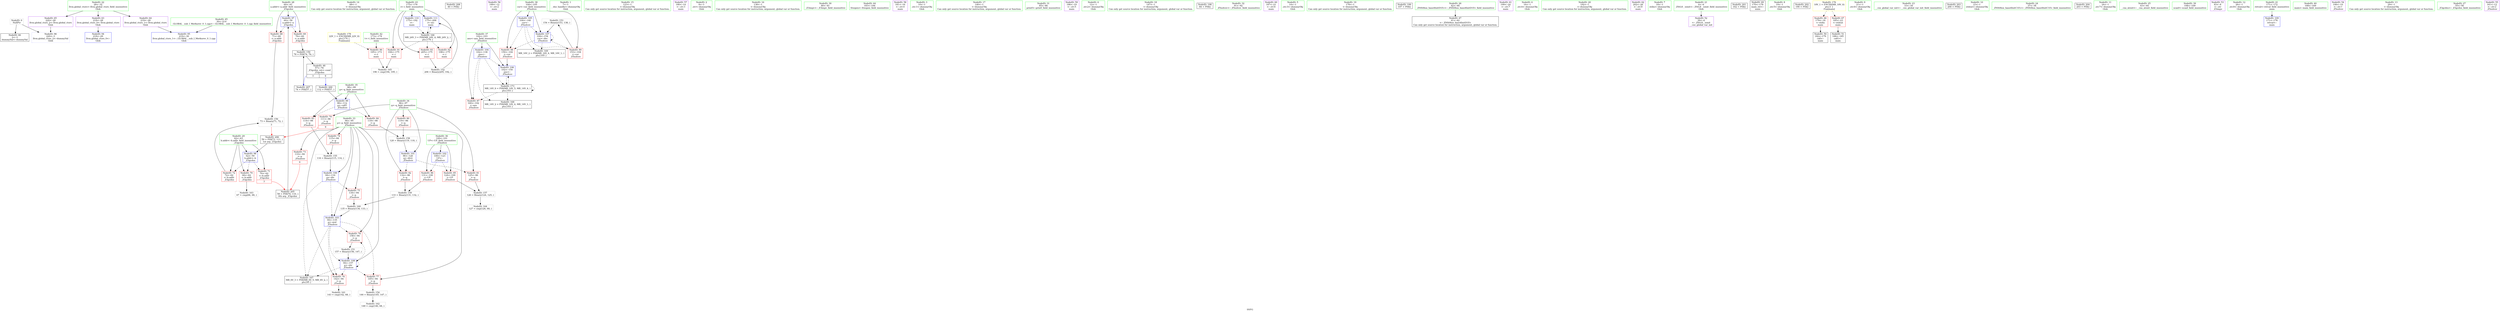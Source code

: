 digraph "SVFG" {
	label="SVFG";

	Node0x55abd45f8ed0 [shape=record,color=grey,label="{NodeID: 0\nNullPtr}"];
	Node0x55abd45f8ed0 -> Node0x55abd460ecd0[style=solid];
	Node0x55abd45f8ed0 -> Node0x55abd460eed0[style=solid];
	Node0x55abd460efd0 [shape=record,color=blue,label="{NodeID: 97\n60\<--58\na.addr\<--a\n_Z3gcdxx\n}"];
	Node0x55abd460efd0 -> Node0x55abd4610fc0[style=dashed];
	Node0x55abd460efd0 -> Node0x55abd4611090[style=dashed];
	Node0x55abd460cee0 [shape=record,color=green,label="{NodeID: 14\n68\<--1\n\<--dummyObj\nCan only get source location for instruction, argument, global var or function.}"];
	Node0x55abd4613b60 [shape=record,color=blue,label="{NodeID: 111\n175\<--206\ni\<--inc\nmain\n}"];
	Node0x55abd4613b60 -> Node0x55abd461cc40[style=dashed];
	Node0x55abd460dce0 [shape=record,color=green,label="{NodeID: 28\n60\<--61\na.addr\<--a.addr_field_insensitive\n_Z3gcdxx\n}"];
	Node0x55abd460dce0 -> Node0x55abd4610fc0[style=solid];
	Node0x55abd460dce0 -> Node0x55abd4611090[style=solid];
	Node0x55abd460dce0 -> Node0x55abd460efd0[style=solid];
	Node0x55abd4629bc0 [shape=record,color=black,label="{NodeID: 208\n40 = PHI()\n}"];
	Node0x55abd460e930 [shape=record,color=green,label="{NodeID: 42\n173\<--174\nt\<--t_field_insensitive\nmain\n}"];
	Node0x55abd460e930 -> Node0x55abd46121a0[style=solid];
	Node0x55abd4610570 [shape=record,color=purple,label="{NodeID: 56\n189\<--12\n\<--.str.2\nmain\n}"];
	Node0x55abd4616e10 [shape=record,color=grey,label="{NodeID: 153\n154 = Binary(153, 138, )\n}"];
	Node0x55abd4616e10 -> Node0x55abd4613820[style=solid];
	Node0x55abd4611160 [shape=record,color=red,label="{NodeID: 70\n66\<--62\n\<--b.addr\n_Z3gcdxx\n}"];
	Node0x55abd4611160 -> Node0x55abd4617d10[style=solid];
	Node0x55abd461d140 [shape=record,color=black,label="{NodeID: 167\nMR_6V_3 = PHI(MR_6V_5, MR_6V_2, )\npts\{95 \}\n}"];
	Node0x55abd4611cc0 [shape=record,color=red,label="{NodeID: 84\n118\<--98\n\<--g\n_Z5solvev\n}"];
	Node0x55abd4611cc0 -> Node0x55abd4617590[style=solid];
	Node0x55abd460bf10 [shape=record,color=green,label="{NodeID: 1\n7\<--1\n__dso_handle\<--dummyObj\nGlob }"];
	Node0x55abd460f0a0 [shape=record,color=blue,label="{NodeID: 98\n62\<--59\nb.addr\<--b\n_Z3gcdxx\n}"];
	Node0x55abd460f0a0 -> Node0x55abd4611160[style=dashed];
	Node0x55abd460f0a0 -> Node0x55abd4611230[style=dashed];
	Node0x55abd460f0a0 -> Node0x55abd4611300[style=dashed];
	Node0x55abd460cfe0 [shape=record,color=green,label="{NodeID: 15\n123\<--1\n\<--dummyObj\nCan only get source location for instruction, argument, global var or function.}"];
	Node0x55abd460ddb0 [shape=record,color=green,label="{NodeID: 29\n62\<--63\nb.addr\<--b.addr_field_insensitive\n_Z3gcdxx\n}"];
	Node0x55abd460ddb0 -> Node0x55abd4611160[style=solid];
	Node0x55abd460ddb0 -> Node0x55abd4611230[style=solid];
	Node0x55abd460ddb0 -> Node0x55abd4611300[style=solid];
	Node0x55abd460ddb0 -> Node0x55abd460f0a0[style=solid];
	Node0x55abd460ea00 [shape=record,color=green,label="{NodeID: 43\n175\<--176\ni\<--i_field_insensitive\nmain\n}"];
	Node0x55abd460ea00 -> Node0x55abd4612270[style=solid];
	Node0x55abd460ea00 -> Node0x55abd4612340[style=solid];
	Node0x55abd460ea00 -> Node0x55abd4612410[style=solid];
	Node0x55abd460ea00 -> Node0x55abd4613a90[style=solid];
	Node0x55abd460ea00 -> Node0x55abd4613b60[style=solid];
	Node0x55abd4610640 [shape=record,color=purple,label="{NodeID: 57\n180\<--14\n\<--.str.3\nmain\n}"];
	Node0x55abd4616f90 [shape=record,color=grey,label="{NodeID: 154\n146 = Binary(145, 147, )\n}"];
	Node0x55abd4616f90 -> Node0x55abd4617b90[style=solid];
	Node0x55abd4611230 [shape=record,color=red,label="{NodeID: 71\n70\<--62\n\<--b.addr\n_Z3gcdxx\n|{<s0>3}}"];
	Node0x55abd4611230:s0 -> Node0x55abd46292e0[style=solid,color=red];
	Node0x55abd461d640 [shape=record,color=black,label="{NodeID: 168\nMR_14V_2 = PHI(MR_14V_4, MR_14V_1, )\npts\{103 \}\n}"];
	Node0x55abd4611d90 [shape=record,color=red,label="{NodeID: 85\n124\<--100\n\<--UP\n_Z5solvev\n}"];
	Node0x55abd4611d90 -> Node0x55abd4617410[style=solid];
	Node0x55abd460bfa0 [shape=record,color=green,label="{NodeID: 2\n8\<--1\n.str\<--dummyObj\nGlob }"];
	Node0x55abd460f170 [shape=record,color=blue,label="{NodeID: 99\n98\<--112\ng\<--call1\n_Z5solvev\n}"];
	Node0x55abd460f170 -> Node0x55abd4611bf0[style=dashed];
	Node0x55abd460f170 -> Node0x55abd4611cc0[style=dashed];
	Node0x55abd460d0e0 [shape=record,color=green,label="{NodeID: 16\n138\<--1\n\<--dummyObj\nCan only get source location for instruction, argument, global var or function.}"];
	Node0x55abd460de80 [shape=record,color=green,label="{NodeID: 30\n80\<--81\n_Z3impv\<--_Z3impv_field_insensitive\n}"];
	Node0x55abd460ead0 [shape=record,color=green,label="{NodeID: 44\n183\<--184\nfreopen\<--freopen_field_insensitive\n}"];
	Node0x55abd4610710 [shape=record,color=purple,label="{NodeID: 58\n181\<--16\n\<--.str.4\nmain\n}"];
	Node0x55abd4617110 [shape=record,color=grey,label="{NodeID: 155\n116 = Binary(115, 114, )\n}"];
	Node0x55abd4617110 -> Node0x55abd460f240[style=solid];
	Node0x55abd4611300 [shape=record,color=red,label="{NodeID: 72\n72\<--62\n\<--b.addr\n_Z3gcdxx\n}"];
	Node0x55abd4611300 -> Node0x55abd4617290[style=solid];
	Node0x55abd461db40 [shape=record,color=black,label="{NodeID: 169\nMR_16V_2 = PHI(MR_16V_4, MR_16V_1, )\npts\{105 \}\n}"];
	Node0x55abd4611e60 [shape=record,color=red,label="{NodeID: 86\n131\<--100\n\<--UP\n_Z5solvev\n}"];
	Node0x55abd4611e60 -> Node0x55abd4617710[style=solid];
	Node0x55abd460c030 [shape=record,color=green,label="{NodeID: 3\n10\<--1\n.str.1\<--dummyObj\nGlob }"];
	Node0x55abd460f240 [shape=record,color=blue,label="{NodeID: 100\n94\<--116\np\<--div\n_Z5solvev\n}"];
	Node0x55abd460f240 -> Node0x55abd4611570[style=dashed];
	Node0x55abd460f240 -> Node0x55abd460f4b0[style=dashed];
	Node0x55abd460f240 -> Node0x55abd461d140[style=dashed];
	Node0x55abd460d1e0 [shape=record,color=green,label="{NodeID: 17\n140\<--1\n\<--dummyObj\nCan only get source location for instruction, argument, global var or function.}"];
	Node0x55abd460df80 [shape=record,color=green,label="{NodeID: 31\n85\<--86\nprintf\<--printf_field_insensitive\n}"];
	Node0x55abd460ebd0 [shape=record,color=green,label="{NodeID: 45\n30\<--214\n_GLOBAL__sub_I_Merkurev_0_1.cpp\<--_GLOBAL__sub_I_Merkurev_0_1.cpp_field_insensitive\n}"];
	Node0x55abd460ebd0 -> Node0x55abd46125e0[style=solid];
	Node0x55abd46107e0 [shape=record,color=purple,label="{NodeID: 59\n186\<--19\n\<--.str.5\nmain\n}"];
	Node0x55abd4617290 [shape=record,color=grey,label="{NodeID: 156\n73 = Binary(71, 72, )\n|{<s0>3}}"];
	Node0x55abd4617290:s0 -> Node0x55abd4629570[style=solid,color=red];
	Node0x55abd46113d0 [shape=record,color=red,label="{NodeID: 73\n110\<--94\n\<--p\n_Z5solvev\n|{<s0>6}}"];
	Node0x55abd46113d0:s0 -> Node0x55abd46292e0[style=solid,color=red];
	Node0x55abd4611f30 [shape=record,color=red,label="{NodeID: 87\n160\<--102\n\<--ans\n_Z5solvev\n}"];
	Node0x55abd460c0c0 [shape=record,color=green,label="{NodeID: 4\n12\<--1\n.str.2\<--dummyObj\nGlob }"];
	Node0x55abd460f310 [shape=record,color=blue,label="{NodeID: 101\n96\<--120\nq\<--div2\n_Z5solvev\n}"];
	Node0x55abd460f310 -> Node0x55abd4611a50[style=dashed];
	Node0x55abd460f310 -> Node0x55abd4611b20[style=dashed];
	Node0x55abd460d2e0 [shape=record,color=green,label="{NodeID: 18\n147\<--1\n\<--dummyObj\nCan only get source location for instruction, argument, global var or function.}"];
	Node0x55abd4628500 [shape=record,color=black,label="{NodeID: 198\n84 = PHI()\n}"];
	Node0x55abd460e080 [shape=record,color=green,label="{NodeID: 32\n91\<--92\n_Z5solvev\<--_Z5solvev_field_insensitive\n}"];
	Node0x55abd460ecd0 [shape=record,color=black,label="{NodeID: 46\n2\<--3\ndummyVal\<--dummyVal\n}"];
	Node0x55abd46108b0 [shape=record,color=purple,label="{NodeID: 60\n187\<--21\n\<--.str.6\nmain\n}"];
	Node0x55abd4617410 [shape=record,color=grey,label="{NodeID: 157\n126 = Binary(124, 125, )\n}"];
	Node0x55abd4617410 -> Node0x55abd4617e90[style=solid];
	Node0x55abd46114a0 [shape=record,color=red,label="{NodeID: 74\n115\<--94\n\<--p\n_Z5solvev\n}"];
	Node0x55abd46114a0 -> Node0x55abd4617110[style=solid];
	Node0x55abd4612000 [shape=record,color=red,label="{NodeID: 88\n150\<--104\n\<--cur\n_Z5solvev\n}"];
	Node0x55abd4612000 -> Node0x55abd4613750[style=solid];
	Node0x55abd460c960 [shape=record,color=green,label="{NodeID: 5\n14\<--1\n.str.3\<--dummyObj\nGlob }"];
	Node0x55abd460f3e0 [shape=record,color=blue,label="{NodeID: 102\n100\<--123\nUP\<--\n_Z5solvev\n}"];
	Node0x55abd460f3e0 -> Node0x55abd4611d90[style=dashed];
	Node0x55abd460f3e0 -> Node0x55abd4611e60[style=dashed];
	Node0x55abd460d3e0 [shape=record,color=green,label="{NodeID: 19\n178\<--1\n\<--dummyObj\nCan only get source location for instruction, argument, global var or function.}"];
	Node0x55abd4628600 [shape=record,color=black,label="{NodeID: 199\n107 = PHI()\n}"];
	Node0x55abd460e180 [shape=record,color=green,label="{NodeID: 33\n94\<--95\np\<--p_field_insensitive\n_Z5solvev\n}"];
	Node0x55abd460e180 -> Node0x55abd46113d0[style=solid];
	Node0x55abd460e180 -> Node0x55abd46114a0[style=solid];
	Node0x55abd460e180 -> Node0x55abd4611570[style=solid];
	Node0x55abd460e180 -> Node0x55abd4611640[style=solid];
	Node0x55abd460e180 -> Node0x55abd4611710[style=solid];
	Node0x55abd460e180 -> Node0x55abd46117e0[style=solid];
	Node0x55abd460e180 -> Node0x55abd460f240[style=solid];
	Node0x55abd460e180 -> Node0x55abd460f4b0[style=solid];
	Node0x55abd460e180 -> Node0x55abd46138f0[style=solid];
	Node0x55abd460edd0 [shape=record,color=black,label="{NodeID: 47\n41\<--42\n\<--_ZNSt8ios_base4InitD1Ev\nCan only get source location for instruction, argument, global var or function.}"];
	Node0x55abd4610980 [shape=record,color=purple,label="{NodeID: 61\n199\<--24\n\<--.str.7\nmain\n}"];
	Node0x55abd4617590 [shape=record,color=grey,label="{NodeID: 158\n120 = Binary(119, 118, )\n}"];
	Node0x55abd4617590 -> Node0x55abd460f310[style=solid];
	Node0x55abd4611570 [shape=record,color=red,label="{NodeID: 75\n134\<--94\n\<--p\n_Z5solvev\n}"];
	Node0x55abd4611570 -> Node0x55abd4617890[style=solid];
	Node0x55abd46120d0 [shape=record,color=red,label="{NodeID: 89\n153\<--104\n\<--cur\n_Z5solvev\n}"];
	Node0x55abd46120d0 -> Node0x55abd4616e10[style=solid];
	Node0x55abd460c9f0 [shape=record,color=green,label="{NodeID: 6\n16\<--1\n.str.4\<--dummyObj\nGlob }"];
	Node0x55abd460f4b0 [shape=record,color=blue,label="{NodeID: 103\n94\<--135\np\<--mul\n_Z5solvev\n}"];
	Node0x55abd460f4b0 -> Node0x55abd4611640[style=dashed];
	Node0x55abd460f4b0 -> Node0x55abd4611710[style=dashed];
	Node0x55abd460f4b0 -> Node0x55abd46117e0[style=dashed];
	Node0x55abd460f4b0 -> Node0x55abd46138f0[style=dashed];
	Node0x55abd460f4b0 -> Node0x55abd461d140[style=dashed];
	Node0x55abd460d4e0 [shape=record,color=green,label="{NodeID: 20\n192\<--1\n\<--dummyObj\nCan only get source location for instruction, argument, global var or function.}"];
	Node0x55abd4628700 [shape=record,color=black,label="{NodeID: 200\n112 = PHI(57, )\n}"];
	Node0x55abd4628700 -> Node0x55abd460f170[style=solid];
	Node0x55abd460e250 [shape=record,color=green,label="{NodeID: 34\n96\<--97\nq\<--q_field_insensitive\n_Z5solvev\n}"];
	Node0x55abd460e250 -> Node0x55abd46118b0[style=solid];
	Node0x55abd460e250 -> Node0x55abd4611980[style=solid];
	Node0x55abd460e250 -> Node0x55abd4611a50[style=solid];
	Node0x55abd460e250 -> Node0x55abd4611b20[style=solid];
	Node0x55abd460e250 -> Node0x55abd460f310[style=solid];
	Node0x55abd460fef0 [shape=record,color=black,label="{NodeID: 48\n57\<--78\n_Z3gcdxx_ret\<--cond\n_Z3gcdxx\n|{<s0>3|<s1>6}}"];
	Node0x55abd460fef0:s0 -> Node0x55abd4629990[style=solid,color=blue];
	Node0x55abd460fef0:s1 -> Node0x55abd4628700[style=solid,color=blue];
	Node0x55abd4610a50 [shape=record,color=purple,label="{NodeID: 62\n202\<--26\n\<--.str.8\nmain\n}"];
	Node0x55abd4617710 [shape=record,color=grey,label="{NodeID: 159\n133 = Binary(131, 132, )\n}"];
	Node0x55abd4617710 -> Node0x55abd4617890[style=solid];
	Node0x55abd4611640 [shape=record,color=red,label="{NodeID: 76\n142\<--94\n\<--p\n_Z5solvev\n}"];
	Node0x55abd4611640 -> Node0x55abd4617a10[style=solid];
	Node0x55abd461ef40 [shape=record,color=black,label="{NodeID: 173\nMR_14V_6 = PHI(MR_14V_5, MR_14V_4, )\npts\{103 \}\n}"];
	Node0x55abd461ef40 -> Node0x55abd4611f30[style=dashed];
	Node0x55abd461ef40 -> Node0x55abd4613750[style=dashed];
	Node0x55abd461ef40 -> Node0x55abd461d640[style=dashed];
	Node0x55abd461ef40 -> Node0x55abd461ef40[style=dashed];
	Node0x55abd46121a0 [shape=record,color=red,label="{NodeID: 90\n195\<--173\n\<--t\nmain\n}"];
	Node0x55abd46121a0 -> Node0x55abd4618010[style=solid];
	Node0x55abd460ca80 [shape=record,color=green,label="{NodeID: 7\n18\<--1\nstdin\<--dummyObj\nGlob }"];
	Node0x55abd460f580 [shape=record,color=blue,label="{NodeID: 104\n102\<--138\nans\<--\n_Z5solvev\n}"];
	Node0x55abd460f580 -> Node0x55abd4611f30[style=dashed];
	Node0x55abd460f580 -> Node0x55abd4613750[style=dashed];
	Node0x55abd460f580 -> Node0x55abd461d640[style=dashed];
	Node0x55abd460f580 -> Node0x55abd461ef40[style=dashed];
	Node0x55abd460d5e0 [shape=record,color=green,label="{NodeID: 21\n4\<--6\n_ZStL8__ioinit\<--_ZStL8__ioinit_field_insensitive\nGlob }"];
	Node0x55abd460d5e0 -> Node0x55abd4610230[style=solid];
	Node0x55abd46288f0 [shape=record,color=black,label="{NodeID: 201\n162 = PHI()\n}"];
	Node0x55abd460e320 [shape=record,color=green,label="{NodeID: 35\n98\<--99\ng\<--g_field_insensitive\n_Z5solvev\n}"];
	Node0x55abd460e320 -> Node0x55abd4611bf0[style=solid];
	Node0x55abd460e320 -> Node0x55abd4611cc0[style=solid];
	Node0x55abd460e320 -> Node0x55abd460f170[style=solid];
	Node0x55abd460ffc0 [shape=record,color=black,label="{NodeID: 49\n170\<--178\nmain_ret\<--\nmain\n}"];
	Node0x55abd4610b20 [shape=record,color=purple,label="{NodeID: 63\n218\<--28\nllvm.global_ctors_0\<--llvm.global_ctors\nGlob }"];
	Node0x55abd4610b20 -> Node0x55abd46124e0[style=solid];
	Node0x55abd4617890 [shape=record,color=grey,label="{NodeID: 160\n135 = Binary(134, 133, )\n}"];
	Node0x55abd4617890 -> Node0x55abd460f4b0[style=solid];
	Node0x55abd4611710 [shape=record,color=red,label="{NodeID: 77\n145\<--94\n\<--p\n_Z5solvev\n}"];
	Node0x55abd4611710 -> Node0x55abd4616f90[style=solid];
	Node0x55abd4612270 [shape=record,color=red,label="{NodeID: 91\n194\<--175\n\<--i\nmain\n}"];
	Node0x55abd4612270 -> Node0x55abd4618010[style=solid];
	Node0x55abd460cb10 [shape=record,color=green,label="{NodeID: 8\n19\<--1\n.str.5\<--dummyObj\nGlob }"];
	Node0x55abd46136c0 [shape=record,color=blue,label="{NodeID: 105\n104\<--140\ncur\<--\n_Z5solvev\n}"];
	Node0x55abd46136c0 -> Node0x55abd4612000[style=dashed];
	Node0x55abd46136c0 -> Node0x55abd46120d0[style=dashed];
	Node0x55abd46136c0 -> Node0x55abd4613820[style=dashed];
	Node0x55abd46136c0 -> Node0x55abd461db40[style=dashed];
	Node0x55abd460d6e0 [shape=record,color=green,label="{NodeID: 22\n28\<--32\nllvm.global_ctors\<--llvm.global_ctors_field_insensitive\nGlob }"];
	Node0x55abd460d6e0 -> Node0x55abd4610b20[style=solid];
	Node0x55abd460d6e0 -> Node0x55abd4610c20[style=solid];
	Node0x55abd460d6e0 -> Node0x55abd4610d20[style=solid];
	Node0x55abd4629070 [shape=record,color=black,label="{NodeID: 202\n190 = PHI()\n}"];
	Node0x55abd460e3f0 [shape=record,color=green,label="{NodeID: 36\n100\<--101\nUP\<--UP_field_insensitive\n_Z5solvev\n}"];
	Node0x55abd460e3f0 -> Node0x55abd4611d90[style=solid];
	Node0x55abd460e3f0 -> Node0x55abd4611e60[style=solid];
	Node0x55abd460e3f0 -> Node0x55abd460f3e0[style=solid];
	Node0x55abd4610090 [shape=record,color=black,label="{NodeID: 50\n182\<--179\ncall\<--\nmain\n}"];
	Node0x55abd4610c20 [shape=record,color=purple,label="{NodeID: 64\n219\<--28\nllvm.global_ctors_1\<--llvm.global_ctors\nGlob }"];
	Node0x55abd4610c20 -> Node0x55abd46125e0[style=solid];
	Node0x55abd4617a10 [shape=record,color=grey,label="{NodeID: 161\n143 = cmp(142, 68, )\n}"];
	Node0x55abd46117e0 [shape=record,color=red,label="{NodeID: 78\n156\<--94\n\<--p\n_Z5solvev\n}"];
	Node0x55abd46117e0 -> Node0x55abd4616b10[style=solid];
	Node0x55abd4612340 [shape=record,color=red,label="{NodeID: 92\n198\<--175\n\<--i\nmain\n}"];
	Node0x55abd460cba0 [shape=record,color=green,label="{NodeID: 9\n21\<--1\n.str.6\<--dummyObj\nGlob }"];
	Node0x55abd4613750 [shape=record,color=blue,label="{NodeID: 106\n102\<--150\nans\<--\n_Z5solvev\n}"];
	Node0x55abd4613750 -> Node0x55abd461ef40[style=dashed];
	Node0x55abd460d7e0 [shape=record,color=green,label="{NodeID: 23\n33\<--34\n__cxx_global_var_init\<--__cxx_global_var_init_field_insensitive\n}"];
	Node0x55abd4629140 [shape=record,color=black,label="{NodeID: 203\n200 = PHI()\n}"];
	Node0x55abd460e4c0 [shape=record,color=green,label="{NodeID: 37\n102\<--103\nans\<--ans_field_insensitive\n_Z5solvev\n}"];
	Node0x55abd460e4c0 -> Node0x55abd4611f30[style=solid];
	Node0x55abd460e4c0 -> Node0x55abd460f580[style=solid];
	Node0x55abd460e4c0 -> Node0x55abd4613750[style=solid];
	Node0x55abd4610160 [shape=record,color=black,label="{NodeID: 51\n188\<--185\ncall1\<--\nmain\n}"];
	Node0x55abd4610d20 [shape=record,color=purple,label="{NodeID: 65\n220\<--28\nllvm.global_ctors_2\<--llvm.global_ctors\nGlob }"];
	Node0x55abd4610d20 -> Node0x55abd460eed0[style=solid];
	Node0x55abd4617b90 [shape=record,color=grey,label="{NodeID: 162\n148 = cmp(146, 68, )\n}"];
	Node0x55abd46118b0 [shape=record,color=red,label="{NodeID: 79\n111\<--96\n\<--q\n_Z5solvev\n|{<s0>6}}"];
	Node0x55abd46118b0:s0 -> Node0x55abd4629570[style=solid,color=red];
	Node0x55abd4620040 [shape=record,color=yellow,style=double,label="{NodeID: 176\n18V_1 = ENCHI(MR_18V_0)\npts\{1 \}\nFun[main]}"];
	Node0x55abd4620040 -> Node0x55abd4610e20[style=dashed];
	Node0x55abd4620040 -> Node0x55abd4610ef0[style=dashed];
	Node0x55abd4612410 [shape=record,color=red,label="{NodeID: 93\n205\<--175\n\<--i\nmain\n}"];
	Node0x55abd4612410 -> Node0x55abd4616c90[style=solid];
	Node0x55abd460cc30 [shape=record,color=green,label="{NodeID: 10\n23\<--1\nstdout\<--dummyObj\nGlob }"];
	Node0x55abd4613820 [shape=record,color=blue,label="{NodeID: 107\n104\<--154\ncur\<--dec\n_Z5solvev\n}"];
	Node0x55abd4613820 -> Node0x55abd4612000[style=dashed];
	Node0x55abd4613820 -> Node0x55abd46120d0[style=dashed];
	Node0x55abd4613820 -> Node0x55abd4613820[style=dashed];
	Node0x55abd4613820 -> Node0x55abd461db40[style=dashed];
	Node0x55abd460d8e0 [shape=record,color=green,label="{NodeID: 24\n37\<--38\n_ZNSt8ios_base4InitC1Ev\<--_ZNSt8ios_base4InitC1Ev_field_insensitive\n}"];
	Node0x55abd4629210 [shape=record,color=black,label="{NodeID: 204\n203 = PHI()\n}"];
	Node0x55abd460e590 [shape=record,color=green,label="{NodeID: 38\n104\<--105\ncur\<--cur_field_insensitive\n_Z5solvev\n}"];
	Node0x55abd460e590 -> Node0x55abd4612000[style=solid];
	Node0x55abd460e590 -> Node0x55abd46120d0[style=solid];
	Node0x55abd460e590 -> Node0x55abd46136c0[style=solid];
	Node0x55abd460e590 -> Node0x55abd4613820[style=solid];
	Node0x55abd4610230 [shape=record,color=purple,label="{NodeID: 52\n39\<--4\n\<--_ZStL8__ioinit\n__cxx_global_var_init\n}"];
	Node0x55abd4610e20 [shape=record,color=red,label="{NodeID: 66\n179\<--18\n\<--stdin\nmain\n}"];
	Node0x55abd4610e20 -> Node0x55abd4610090[style=solid];
	Node0x55abd4617d10 [shape=record,color=grey,label="{NodeID: 163\n67 = cmp(66, 68, )\n}"];
	Node0x55abd4611980 [shape=record,color=red,label="{NodeID: 80\n119\<--96\n\<--q\n_Z5solvev\n}"];
	Node0x55abd4611980 -> Node0x55abd4617590[style=solid];
	Node0x55abd46124e0 [shape=record,color=blue,label="{NodeID: 94\n218\<--29\nllvm.global_ctors_0\<--\nGlob }"];
	Node0x55abd460ccc0 [shape=record,color=green,label="{NodeID: 11\n24\<--1\n.str.7\<--dummyObj\nGlob }"];
	Node0x55abd46138f0 [shape=record,color=blue,label="{NodeID: 108\n94\<--157\np\<--shr\n_Z5solvev\n}"];
	Node0x55abd46138f0 -> Node0x55abd4611640[style=dashed];
	Node0x55abd46138f0 -> Node0x55abd4611710[style=dashed];
	Node0x55abd46138f0 -> Node0x55abd46117e0[style=dashed];
	Node0x55abd46138f0 -> Node0x55abd46138f0[style=dashed];
	Node0x55abd46138f0 -> Node0x55abd461d140[style=dashed];
	Node0x55abd460d9e0 [shape=record,color=green,label="{NodeID: 25\n43\<--44\n__cxa_atexit\<--__cxa_atexit_field_insensitive\n}"];
	Node0x55abd46292e0 [shape=record,color=black,label="{NodeID: 205\n58 = PHI(70, 110, )\n0th arg _Z3gcdxx }"];
	Node0x55abd46292e0 -> Node0x55abd460efd0[style=solid];
	Node0x55abd460e660 [shape=record,color=green,label="{NodeID: 39\n108\<--109\nscanf\<--scanf_field_insensitive\n}"];
	Node0x55abd4610300 [shape=record,color=purple,label="{NodeID: 53\n83\<--8\n\<--.str\n_Z3impv\n}"];
	Node0x55abd4414d10 [shape=record,color=black,label="{NodeID: 150\n78 = PHI(74, 76, )\n}"];
	Node0x55abd4414d10 -> Node0x55abd460fef0[style=solid];
	Node0x55abd4610ef0 [shape=record,color=red,label="{NodeID: 67\n185\<--23\n\<--stdout\nmain\n}"];
	Node0x55abd4610ef0 -> Node0x55abd4610160[style=solid];
	Node0x55abd4617e90 [shape=record,color=grey,label="{NodeID: 164\n127 = cmp(126, 68, )\n}"];
	Node0x55abd4611a50 [shape=record,color=red,label="{NodeID: 81\n125\<--96\n\<--q\n_Z5solvev\n}"];
	Node0x55abd4611a50 -> Node0x55abd4617410[style=solid];
	Node0x55abd4620230 [shape=record,color=yellow,style=double,label="{NodeID: 178\n22V_1 = ENCHI(MR_22V_0)\npts\{174 \}\nFun[main]}"];
	Node0x55abd4620230 -> Node0x55abd46121a0[style=dashed];
	Node0x55abd46125e0 [shape=record,color=blue,label="{NodeID: 95\n219\<--30\nllvm.global_ctors_1\<--_GLOBAL__sub_I_Merkurev_0_1.cpp\nGlob }"];
	Node0x55abd460cd50 [shape=record,color=green,label="{NodeID: 12\n26\<--1\n.str.8\<--dummyObj\nGlob }"];
	Node0x55abd46139c0 [shape=record,color=blue,label="{NodeID: 109\n171\<--178\nretval\<--\nmain\n}"];
	Node0x55abd460dae0 [shape=record,color=green,label="{NodeID: 26\n42\<--48\n_ZNSt8ios_base4InitD1Ev\<--_ZNSt8ios_base4InitD1Ev_field_insensitive\n}"];
	Node0x55abd460dae0 -> Node0x55abd460edd0[style=solid];
	Node0x55abd4629570 [shape=record,color=black,label="{NodeID: 206\n59 = PHI(73, 111, )\n1st arg _Z3gcdxx }"];
	Node0x55abd4629570 -> Node0x55abd460f0a0[style=solid];
	Node0x55abd460e760 [shape=record,color=green,label="{NodeID: 40\n168\<--169\nmain\<--main_field_insensitive\n}"];
	Node0x55abd46103d0 [shape=record,color=purple,label="{NodeID: 54\n106\<--10\n\<--.str.1\n_Z5solvev\n}"];
	Node0x55abd4616b10 [shape=record,color=grey,label="{NodeID: 151\n157 = Binary(156, 147, )\n}"];
	Node0x55abd4616b10 -> Node0x55abd46138f0[style=solid];
	Node0x55abd4610fc0 [shape=record,color=red,label="{NodeID: 68\n71\<--60\n\<--a.addr\n_Z3gcdxx\n}"];
	Node0x55abd4610fc0 -> Node0x55abd4617290[style=solid];
	Node0x55abd4618010 [shape=record,color=grey,label="{NodeID: 165\n196 = cmp(194, 195, )\n}"];
	Node0x55abd4611b20 [shape=record,color=red,label="{NodeID: 82\n132\<--96\n\<--q\n_Z5solvev\n}"];
	Node0x55abd4611b20 -> Node0x55abd4617710[style=solid];
	Node0x55abd460eed0 [shape=record,color=blue, style = dotted,label="{NodeID: 96\n220\<--3\nllvm.global_ctors_2\<--dummyVal\nGlob }"];
	Node0x55abd460cde0 [shape=record,color=green,label="{NodeID: 13\n29\<--1\n\<--dummyObj\nCan only get source location for instruction, argument, global var or function.}"];
	Node0x55abd4613a90 [shape=record,color=blue,label="{NodeID: 110\n175\<--192\ni\<--\nmain\n}"];
	Node0x55abd4613a90 -> Node0x55abd461cc40[style=dashed];
	Node0x55abd460dbe0 [shape=record,color=green,label="{NodeID: 27\n55\<--56\n_Z3gcdxx\<--_Z3gcdxx_field_insensitive\n}"];
	Node0x55abd4629990 [shape=record,color=black,label="{NodeID: 207\n74 = PHI(57, )\n}"];
	Node0x55abd4629990 -> Node0x55abd4414d10[style=solid];
	Node0x55abd460e860 [shape=record,color=green,label="{NodeID: 41\n171\<--172\nretval\<--retval_field_insensitive\nmain\n}"];
	Node0x55abd460e860 -> Node0x55abd46139c0[style=solid];
	Node0x55abd46104a0 [shape=record,color=purple,label="{NodeID: 55\n161\<--12\n\<--.str.2\n_Z5solvev\n}"];
	Node0x55abd4616c90 [shape=record,color=grey,label="{NodeID: 152\n206 = Binary(205, 192, )\n}"];
	Node0x55abd4616c90 -> Node0x55abd4613b60[style=solid];
	Node0x55abd4611090 [shape=record,color=red,label="{NodeID: 69\n76\<--60\n\<--a.addr\n_Z3gcdxx\n}"];
	Node0x55abd4611090 -> Node0x55abd4414d10[style=solid];
	Node0x55abd461cc40 [shape=record,color=black,label="{NodeID: 166\nMR_24V_3 = PHI(MR_24V_4, MR_24V_2, )\npts\{176 \}\n}"];
	Node0x55abd461cc40 -> Node0x55abd4612270[style=dashed];
	Node0x55abd461cc40 -> Node0x55abd4612340[style=dashed];
	Node0x55abd461cc40 -> Node0x55abd4612410[style=dashed];
	Node0x55abd461cc40 -> Node0x55abd4613b60[style=dashed];
	Node0x55abd4611bf0 [shape=record,color=red,label="{NodeID: 83\n114\<--98\n\<--g\n_Z5solvev\n}"];
	Node0x55abd4611bf0 -> Node0x55abd4617110[style=solid];
}
